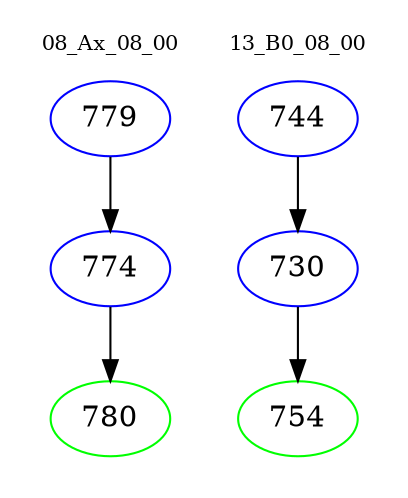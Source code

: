 digraph{
subgraph cluster_0 {
color = white
label = "08_Ax_08_00";
fontsize=10;
T0_779 [label="779", color="blue"]
T0_779 -> T0_774 [color="black"]
T0_774 [label="774", color="blue"]
T0_774 -> T0_780 [color="black"]
T0_780 [label="780", color="green"]
}
subgraph cluster_1 {
color = white
label = "13_B0_08_00";
fontsize=10;
T1_744 [label="744", color="blue"]
T1_744 -> T1_730 [color="black"]
T1_730 [label="730", color="blue"]
T1_730 -> T1_754 [color="black"]
T1_754 [label="754", color="green"]
}
}
